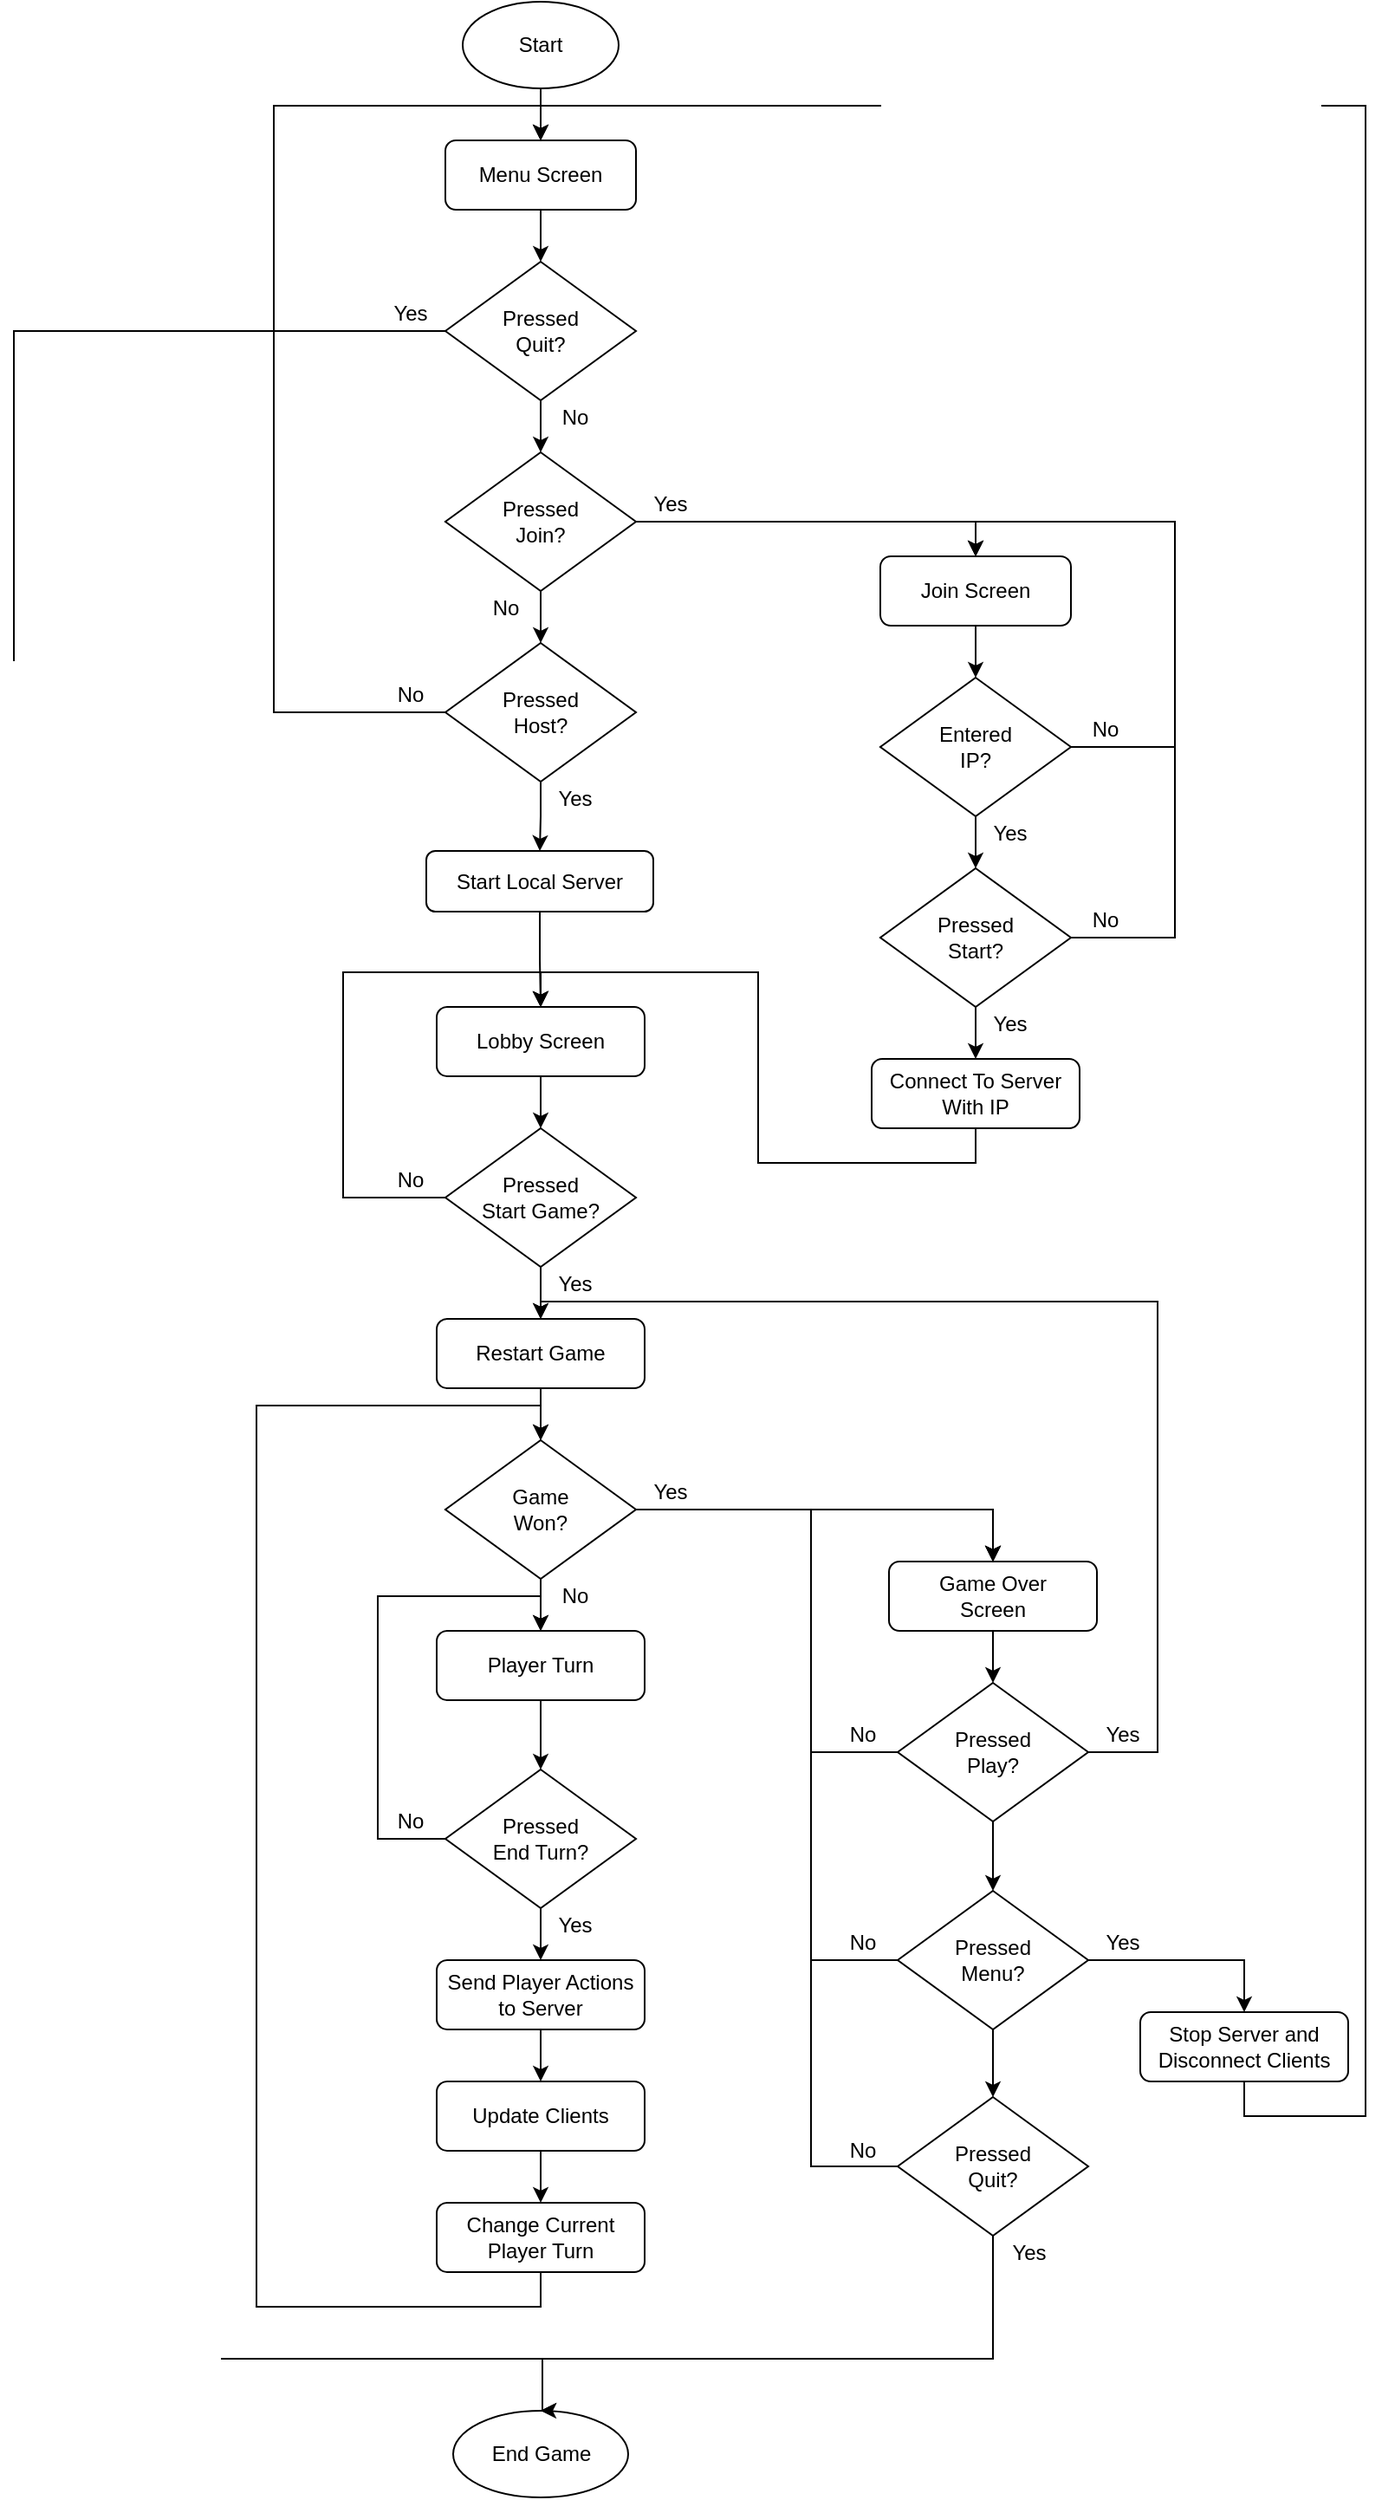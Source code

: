 <mxfile version="12.9.3" type="device"><diagram id="C5RBs43oDa-KdzZeNtuy" name="Page-1"><mxGraphModel dx="1422" dy="713" grid="1" gridSize="10" guides="1" tooltips="1" connect="1" arrows="1" fold="1" page="1" pageScale="1" pageWidth="827" pageHeight="1169" math="0" shadow="0"><root><mxCell id="WIyWlLk6GJQsqaUBKTNV-0"/><mxCell id="WIyWlLk6GJQsqaUBKTNV-1" parent="WIyWlLk6GJQsqaUBKTNV-0"/><mxCell id="TtdOngV45AlWcZI1sGrv-7" style="edgeStyle=orthogonalEdgeStyle;rounded=0;orthogonalLoop=1;jettySize=auto;html=1;exitX=0.5;exitY=1;exitDx=0;exitDy=0;entryX=0.5;entryY=0;entryDx=0;entryDy=0;" edge="1" parent="WIyWlLk6GJQsqaUBKTNV-1" source="TtdOngV45AlWcZI1sGrv-0" target="TtdOngV45AlWcZI1sGrv-1"><mxGeometry relative="1" as="geometry"/></mxCell><mxCell id="TtdOngV45AlWcZI1sGrv-0" value="Start" style="ellipse;whiteSpace=wrap;html=1;" vertex="1" parent="WIyWlLk6GJQsqaUBKTNV-1"><mxGeometry x="369" y="30" width="90" height="50" as="geometry"/></mxCell><mxCell id="TtdOngV45AlWcZI1sGrv-8" style="edgeStyle=orthogonalEdgeStyle;rounded=0;orthogonalLoop=1;jettySize=auto;html=1;exitX=0.5;exitY=1;exitDx=0;exitDy=0;entryX=0.5;entryY=0;entryDx=0;entryDy=0;" edge="1" parent="WIyWlLk6GJQsqaUBKTNV-1" source="TtdOngV45AlWcZI1sGrv-1" target="TtdOngV45AlWcZI1sGrv-2"><mxGeometry relative="1" as="geometry"/></mxCell><mxCell id="TtdOngV45AlWcZI1sGrv-1" value="Menu Screen" style="rounded=1;whiteSpace=wrap;html=1;" vertex="1" parent="WIyWlLk6GJQsqaUBKTNV-1"><mxGeometry x="359" y="110" width="110" height="40" as="geometry"/></mxCell><mxCell id="TtdOngV45AlWcZI1sGrv-9" style="edgeStyle=orthogonalEdgeStyle;rounded=0;orthogonalLoop=1;jettySize=auto;html=1;exitX=0.5;exitY=1;exitDx=0;exitDy=0;" edge="1" parent="WIyWlLk6GJQsqaUBKTNV-1" source="TtdOngV45AlWcZI1sGrv-2" target="TtdOngV45AlWcZI1sGrv-3"><mxGeometry relative="1" as="geometry"/></mxCell><mxCell id="TtdOngV45AlWcZI1sGrv-30" style="edgeStyle=orthogonalEdgeStyle;rounded=0;orthogonalLoop=1;jettySize=auto;html=1;exitX=0;exitY=0.5;exitDx=0;exitDy=0;entryX=0.5;entryY=0;entryDx=0;entryDy=0;" edge="1" parent="WIyWlLk6GJQsqaUBKTNV-1" source="TtdOngV45AlWcZI1sGrv-2" target="TtdOngV45AlWcZI1sGrv-29"><mxGeometry relative="1" as="geometry"><Array as="points"><mxPoint x="110" y="220"/><mxPoint x="110" y="1390"/><mxPoint x="415" y="1390"/></Array></mxGeometry></mxCell><mxCell id="TtdOngV45AlWcZI1sGrv-2" value="Pressed&lt;br&gt;Quit?" style="rhombus;whiteSpace=wrap;html=1;" vertex="1" parent="WIyWlLk6GJQsqaUBKTNV-1"><mxGeometry x="359" y="180" width="110" height="80" as="geometry"/></mxCell><mxCell id="TtdOngV45AlWcZI1sGrv-10" style="edgeStyle=orthogonalEdgeStyle;rounded=0;orthogonalLoop=1;jettySize=auto;html=1;exitX=0.5;exitY=1;exitDx=0;exitDy=0;entryX=0.5;entryY=0;entryDx=0;entryDy=0;" edge="1" parent="WIyWlLk6GJQsqaUBKTNV-1" source="TtdOngV45AlWcZI1sGrv-3" target="TtdOngV45AlWcZI1sGrv-4"><mxGeometry relative="1" as="geometry"/></mxCell><mxCell id="TtdOngV45AlWcZI1sGrv-19" style="edgeStyle=orthogonalEdgeStyle;rounded=0;orthogonalLoop=1;jettySize=auto;html=1;exitX=1;exitY=0.5;exitDx=0;exitDy=0;entryX=0.5;entryY=0;entryDx=0;entryDy=0;" edge="1" parent="WIyWlLk6GJQsqaUBKTNV-1" source="TtdOngV45AlWcZI1sGrv-3" target="TtdOngV45AlWcZI1sGrv-12"><mxGeometry relative="1" as="geometry"/></mxCell><mxCell id="TtdOngV45AlWcZI1sGrv-3" value="Pressed&lt;br&gt;Join?" style="rhombus;whiteSpace=wrap;html=1;" vertex="1" parent="WIyWlLk6GJQsqaUBKTNV-1"><mxGeometry x="359" y="290" width="110" height="80" as="geometry"/></mxCell><mxCell id="TtdOngV45AlWcZI1sGrv-6" style="edgeStyle=orthogonalEdgeStyle;rounded=0;orthogonalLoop=1;jettySize=auto;html=1;exitX=0;exitY=0.5;exitDx=0;exitDy=0;entryX=0.5;entryY=0;entryDx=0;entryDy=0;" edge="1" parent="WIyWlLk6GJQsqaUBKTNV-1" source="TtdOngV45AlWcZI1sGrv-4" target="TtdOngV45AlWcZI1sGrv-1"><mxGeometry relative="1" as="geometry"><Array as="points"><mxPoint x="260" y="440"/><mxPoint x="260" y="90"/><mxPoint x="414" y="90"/></Array></mxGeometry></mxCell><mxCell id="TtdOngV45AlWcZI1sGrv-11" style="edgeStyle=orthogonalEdgeStyle;rounded=0;orthogonalLoop=1;jettySize=auto;html=1;exitX=0.5;exitY=1;exitDx=0;exitDy=0;entryX=0.5;entryY=0;entryDx=0;entryDy=0;" edge="1" parent="WIyWlLk6GJQsqaUBKTNV-1" source="TtdOngV45AlWcZI1sGrv-4" target="TtdOngV45AlWcZI1sGrv-5"><mxGeometry relative="1" as="geometry"/></mxCell><mxCell id="TtdOngV45AlWcZI1sGrv-4" value="Pressed&lt;br&gt;Host?" style="rhombus;whiteSpace=wrap;html=1;" vertex="1" parent="WIyWlLk6GJQsqaUBKTNV-1"><mxGeometry x="359" y="400" width="110" height="80" as="geometry"/></mxCell><mxCell id="TtdOngV45AlWcZI1sGrv-24" style="edgeStyle=orthogonalEdgeStyle;rounded=0;orthogonalLoop=1;jettySize=auto;html=1;exitX=0.5;exitY=1;exitDx=0;exitDy=0;entryX=0.5;entryY=0;entryDx=0;entryDy=0;" edge="1" parent="WIyWlLk6GJQsqaUBKTNV-1" source="TtdOngV45AlWcZI1sGrv-5" target="TtdOngV45AlWcZI1sGrv-23"><mxGeometry relative="1" as="geometry"/></mxCell><mxCell id="TtdOngV45AlWcZI1sGrv-5" value="Start Local Server" style="rounded=1;whiteSpace=wrap;html=1;" vertex="1" parent="WIyWlLk6GJQsqaUBKTNV-1"><mxGeometry x="348" y="520" width="131" height="35" as="geometry"/></mxCell><mxCell id="TtdOngV45AlWcZI1sGrv-17" style="edgeStyle=orthogonalEdgeStyle;rounded=0;orthogonalLoop=1;jettySize=auto;html=1;exitX=0.5;exitY=1;exitDx=0;exitDy=0;entryX=0.5;entryY=0;entryDx=0;entryDy=0;" edge="1" parent="WIyWlLk6GJQsqaUBKTNV-1" source="TtdOngV45AlWcZI1sGrv-12" target="TtdOngV45AlWcZI1sGrv-15"><mxGeometry relative="1" as="geometry"/></mxCell><mxCell id="TtdOngV45AlWcZI1sGrv-12" value="Join Screen" style="rounded=1;whiteSpace=wrap;html=1;" vertex="1" parent="WIyWlLk6GJQsqaUBKTNV-1"><mxGeometry x="610" y="350" width="110" height="40" as="geometry"/></mxCell><mxCell id="TtdOngV45AlWcZI1sGrv-18" style="edgeStyle=orthogonalEdgeStyle;rounded=0;orthogonalLoop=1;jettySize=auto;html=1;exitX=0.5;exitY=1;exitDx=0;exitDy=0;entryX=0.5;entryY=0;entryDx=0;entryDy=0;" edge="1" parent="WIyWlLk6GJQsqaUBKTNV-1" source="TtdOngV45AlWcZI1sGrv-15" target="TtdOngV45AlWcZI1sGrv-16"><mxGeometry relative="1" as="geometry"/></mxCell><mxCell id="TtdOngV45AlWcZI1sGrv-28" style="edgeStyle=orthogonalEdgeStyle;rounded=0;orthogonalLoop=1;jettySize=auto;html=1;exitX=1;exitY=0.5;exitDx=0;exitDy=0;entryX=0.5;entryY=0;entryDx=0;entryDy=0;" edge="1" parent="WIyWlLk6GJQsqaUBKTNV-1" source="TtdOngV45AlWcZI1sGrv-15" target="TtdOngV45AlWcZI1sGrv-12"><mxGeometry relative="1" as="geometry"><Array as="points"><mxPoint x="780" y="460"/><mxPoint x="780" y="330"/><mxPoint x="665" y="330"/></Array></mxGeometry></mxCell><mxCell id="TtdOngV45AlWcZI1sGrv-15" value="Entered&lt;br&gt;IP?" style="rhombus;whiteSpace=wrap;html=1;" vertex="1" parent="WIyWlLk6GJQsqaUBKTNV-1"><mxGeometry x="610" y="420" width="110" height="80" as="geometry"/></mxCell><mxCell id="TtdOngV45AlWcZI1sGrv-22" style="edgeStyle=orthogonalEdgeStyle;rounded=0;orthogonalLoop=1;jettySize=auto;html=1;exitX=0.5;exitY=1;exitDx=0;exitDy=0;entryX=0.5;entryY=0;entryDx=0;entryDy=0;" edge="1" parent="WIyWlLk6GJQsqaUBKTNV-1" source="TtdOngV45AlWcZI1sGrv-16" target="TtdOngV45AlWcZI1sGrv-21"><mxGeometry relative="1" as="geometry"/></mxCell><mxCell id="TtdOngV45AlWcZI1sGrv-27" style="edgeStyle=orthogonalEdgeStyle;rounded=0;orthogonalLoop=1;jettySize=auto;html=1;exitX=1;exitY=0.5;exitDx=0;exitDy=0;entryX=0.5;entryY=0;entryDx=0;entryDy=0;" edge="1" parent="WIyWlLk6GJQsqaUBKTNV-1" source="TtdOngV45AlWcZI1sGrv-16" target="TtdOngV45AlWcZI1sGrv-12"><mxGeometry relative="1" as="geometry"><Array as="points"><mxPoint x="780" y="570"/><mxPoint x="780" y="330"/><mxPoint x="665" y="330"/></Array></mxGeometry></mxCell><mxCell id="TtdOngV45AlWcZI1sGrv-16" value="Pressed&lt;br&gt;Start?" style="rhombus;whiteSpace=wrap;html=1;" vertex="1" parent="WIyWlLk6GJQsqaUBKTNV-1"><mxGeometry x="610" y="530" width="110" height="80" as="geometry"/></mxCell><mxCell id="TtdOngV45AlWcZI1sGrv-25" style="edgeStyle=orthogonalEdgeStyle;rounded=0;orthogonalLoop=1;jettySize=auto;html=1;exitX=0.5;exitY=1;exitDx=0;exitDy=0;entryX=0.5;entryY=0;entryDx=0;entryDy=0;" edge="1" parent="WIyWlLk6GJQsqaUBKTNV-1" source="TtdOngV45AlWcZI1sGrv-21" target="TtdOngV45AlWcZI1sGrv-23"><mxGeometry relative="1" as="geometry"/></mxCell><mxCell id="TtdOngV45AlWcZI1sGrv-21" value="Connect To Server With IP" style="rounded=1;whiteSpace=wrap;html=1;" vertex="1" parent="WIyWlLk6GJQsqaUBKTNV-1"><mxGeometry x="605" y="640" width="120" height="40" as="geometry"/></mxCell><mxCell id="TtdOngV45AlWcZI1sGrv-46" style="edgeStyle=orthogonalEdgeStyle;rounded=0;orthogonalLoop=1;jettySize=auto;html=1;exitX=0.5;exitY=1;exitDx=0;exitDy=0;entryX=0.5;entryY=0;entryDx=0;entryDy=0;" edge="1" parent="WIyWlLk6GJQsqaUBKTNV-1" source="TtdOngV45AlWcZI1sGrv-23" target="TtdOngV45AlWcZI1sGrv-45"><mxGeometry relative="1" as="geometry"/></mxCell><mxCell id="TtdOngV45AlWcZI1sGrv-23" value="Lobby Screen" style="rounded=1;whiteSpace=wrap;html=1;" vertex="1" parent="WIyWlLk6GJQsqaUBKTNV-1"><mxGeometry x="354" y="610" width="120" height="40" as="geometry"/></mxCell><mxCell id="TtdOngV45AlWcZI1sGrv-29" value="End Game" style="ellipse;whiteSpace=wrap;html=1;" vertex="1" parent="WIyWlLk6GJQsqaUBKTNV-1"><mxGeometry x="363.5" y="1420" width="101" height="50" as="geometry"/></mxCell><mxCell id="TtdOngV45AlWcZI1sGrv-31" value="No" style="text;html=1;strokeColor=none;fillColor=none;align=center;verticalAlign=middle;whiteSpace=wrap;rounded=0;" vertex="1" parent="WIyWlLk6GJQsqaUBKTNV-1"><mxGeometry x="580" y="1260" width="40" height="20" as="geometry"/></mxCell><mxCell id="TtdOngV45AlWcZI1sGrv-33" value="Yes" style="text;html=1;strokeColor=none;fillColor=none;align=center;verticalAlign=middle;whiteSpace=wrap;rounded=0;" vertex="1" parent="WIyWlLk6GJQsqaUBKTNV-1"><mxGeometry x="319" y="200" width="40" height="20" as="geometry"/></mxCell><mxCell id="TtdOngV45AlWcZI1sGrv-34" value="No" style="text;html=1;strokeColor=none;fillColor=none;align=center;verticalAlign=middle;whiteSpace=wrap;rounded=0;" vertex="1" parent="WIyWlLk6GJQsqaUBKTNV-1"><mxGeometry x="414" y="260" width="40" height="20" as="geometry"/></mxCell><mxCell id="TtdOngV45AlWcZI1sGrv-35" value="Yes" style="text;html=1;strokeColor=none;fillColor=none;align=center;verticalAlign=middle;whiteSpace=wrap;rounded=0;" vertex="1" parent="WIyWlLk6GJQsqaUBKTNV-1"><mxGeometry x="469" y="310" width="40" height="20" as="geometry"/></mxCell><mxCell id="TtdOngV45AlWcZI1sGrv-36" value="No" style="text;html=1;strokeColor=none;fillColor=none;align=center;verticalAlign=middle;whiteSpace=wrap;rounded=0;" vertex="1" parent="WIyWlLk6GJQsqaUBKTNV-1"><mxGeometry x="374" y="370" width="40" height="20" as="geometry"/></mxCell><mxCell id="TtdOngV45AlWcZI1sGrv-37" value="No" style="text;html=1;strokeColor=none;fillColor=none;align=center;verticalAlign=middle;whiteSpace=wrap;rounded=0;" vertex="1" parent="WIyWlLk6GJQsqaUBKTNV-1"><mxGeometry x="319" y="420" width="40" height="20" as="geometry"/></mxCell><mxCell id="TtdOngV45AlWcZI1sGrv-38" value="Yes" style="text;html=1;strokeColor=none;fillColor=none;align=center;verticalAlign=middle;whiteSpace=wrap;rounded=0;" vertex="1" parent="WIyWlLk6GJQsqaUBKTNV-1"><mxGeometry x="414" y="480" width="40" height="20" as="geometry"/></mxCell><mxCell id="TtdOngV45AlWcZI1sGrv-41" value="Yes" style="text;html=1;strokeColor=none;fillColor=none;align=center;verticalAlign=middle;whiteSpace=wrap;rounded=0;" vertex="1" parent="WIyWlLk6GJQsqaUBKTNV-1"><mxGeometry x="665" y="500" width="40" height="20" as="geometry"/></mxCell><mxCell id="TtdOngV45AlWcZI1sGrv-42" value="Yes" style="text;html=1;strokeColor=none;fillColor=none;align=center;verticalAlign=middle;whiteSpace=wrap;rounded=0;" vertex="1" parent="WIyWlLk6GJQsqaUBKTNV-1"><mxGeometry x="665" y="610" width="40" height="20" as="geometry"/></mxCell><mxCell id="TtdOngV45AlWcZI1sGrv-43" value="No" style="text;html=1;strokeColor=none;fillColor=none;align=center;verticalAlign=middle;whiteSpace=wrap;rounded=0;" vertex="1" parent="WIyWlLk6GJQsqaUBKTNV-1"><mxGeometry x="720" y="550" width="40" height="20" as="geometry"/></mxCell><mxCell id="TtdOngV45AlWcZI1sGrv-44" value="No" style="text;html=1;strokeColor=none;fillColor=none;align=center;verticalAlign=middle;whiteSpace=wrap;rounded=0;" vertex="1" parent="WIyWlLk6GJQsqaUBKTNV-1"><mxGeometry x="720" y="440" width="40" height="20" as="geometry"/></mxCell><mxCell id="TtdOngV45AlWcZI1sGrv-47" style="edgeStyle=orthogonalEdgeStyle;rounded=0;orthogonalLoop=1;jettySize=auto;html=1;exitX=0;exitY=0.5;exitDx=0;exitDy=0;entryX=0.5;entryY=0;entryDx=0;entryDy=0;" edge="1" parent="WIyWlLk6GJQsqaUBKTNV-1" source="TtdOngV45AlWcZI1sGrv-45" target="TtdOngV45AlWcZI1sGrv-23"><mxGeometry relative="1" as="geometry"><Array as="points"><mxPoint x="300" y="720"/><mxPoint x="300" y="590"/><mxPoint x="414" y="590"/></Array></mxGeometry></mxCell><mxCell id="TtdOngV45AlWcZI1sGrv-75" style="edgeStyle=orthogonalEdgeStyle;rounded=0;orthogonalLoop=1;jettySize=auto;html=1;exitX=0.5;exitY=1;exitDx=0;exitDy=0;entryX=0.5;entryY=0;entryDx=0;entryDy=0;" edge="1" parent="WIyWlLk6GJQsqaUBKTNV-1" source="TtdOngV45AlWcZI1sGrv-45" target="TtdOngV45AlWcZI1sGrv-74"><mxGeometry relative="1" as="geometry"/></mxCell><mxCell id="TtdOngV45AlWcZI1sGrv-45" value="Pressed&lt;br&gt;Start Game?" style="rhombus;whiteSpace=wrap;html=1;" vertex="1" parent="WIyWlLk6GJQsqaUBKTNV-1"><mxGeometry x="359" y="680" width="110" height="80" as="geometry"/></mxCell><mxCell id="TtdOngV45AlWcZI1sGrv-58" style="edgeStyle=orthogonalEdgeStyle;rounded=0;orthogonalLoop=1;jettySize=auto;html=1;exitX=0.5;exitY=1;exitDx=0;exitDy=0;entryX=0.5;entryY=0;entryDx=0;entryDy=0;" edge="1" parent="WIyWlLk6GJQsqaUBKTNV-1" source="TtdOngV45AlWcZI1sGrv-48" target="TtdOngV45AlWcZI1sGrv-54"><mxGeometry relative="1" as="geometry"/></mxCell><mxCell id="TtdOngV45AlWcZI1sGrv-48" value="Player Turn" style="rounded=1;whiteSpace=wrap;html=1;" vertex="1" parent="WIyWlLk6GJQsqaUBKTNV-1"><mxGeometry x="354" y="970" width="120" height="40" as="geometry"/></mxCell><mxCell id="TtdOngV45AlWcZI1sGrv-62" style="edgeStyle=orthogonalEdgeStyle;rounded=0;orthogonalLoop=1;jettySize=auto;html=1;exitX=0.5;exitY=1;exitDx=0;exitDy=0;entryX=0.5;entryY=0;entryDx=0;entryDy=0;" edge="1" parent="WIyWlLk6GJQsqaUBKTNV-1" source="TtdOngV45AlWcZI1sGrv-51" target="TtdOngV45AlWcZI1sGrv-52"><mxGeometry relative="1" as="geometry"/></mxCell><mxCell id="TtdOngV45AlWcZI1sGrv-51" value="Send Player Actions to Server" style="rounded=1;whiteSpace=wrap;html=1;" vertex="1" parent="WIyWlLk6GJQsqaUBKTNV-1"><mxGeometry x="354" y="1160" width="120" height="40" as="geometry"/></mxCell><mxCell id="TtdOngV45AlWcZI1sGrv-60" style="edgeStyle=orthogonalEdgeStyle;rounded=0;orthogonalLoop=1;jettySize=auto;html=1;exitX=0.5;exitY=1;exitDx=0;exitDy=0;entryX=0.5;entryY=0;entryDx=0;entryDy=0;" edge="1" parent="WIyWlLk6GJQsqaUBKTNV-1" source="TtdOngV45AlWcZI1sGrv-52" target="TtdOngV45AlWcZI1sGrv-53"><mxGeometry relative="1" as="geometry"><mxPoint x="530" y="1240" as="targetPoint"/></mxGeometry></mxCell><mxCell id="TtdOngV45AlWcZI1sGrv-52" value="Update Clients" style="rounded=1;whiteSpace=wrap;html=1;" vertex="1" parent="WIyWlLk6GJQsqaUBKTNV-1"><mxGeometry x="354" y="1230" width="120" height="40" as="geometry"/></mxCell><mxCell id="TtdOngV45AlWcZI1sGrv-63" style="edgeStyle=orthogonalEdgeStyle;rounded=0;orthogonalLoop=1;jettySize=auto;html=1;exitX=0.5;exitY=1;exitDx=0;exitDy=0;entryX=0.5;entryY=0;entryDx=0;entryDy=0;" edge="1" parent="WIyWlLk6GJQsqaUBKTNV-1" source="TtdOngV45AlWcZI1sGrv-53" target="TtdOngV45AlWcZI1sGrv-55"><mxGeometry relative="1" as="geometry"><Array as="points"><mxPoint x="414" y="1360"/><mxPoint x="250" y="1360"/><mxPoint x="250" y="840"/><mxPoint x="414" y="840"/></Array></mxGeometry></mxCell><mxCell id="TtdOngV45AlWcZI1sGrv-53" value="Change Current Player Turn" style="rounded=1;whiteSpace=wrap;html=1;" vertex="1" parent="WIyWlLk6GJQsqaUBKTNV-1"><mxGeometry x="354" y="1300" width="120" height="40" as="geometry"/></mxCell><mxCell id="TtdOngV45AlWcZI1sGrv-61" style="edgeStyle=orthogonalEdgeStyle;rounded=0;orthogonalLoop=1;jettySize=auto;html=1;exitX=0.5;exitY=1;exitDx=0;exitDy=0;entryX=0.5;entryY=0;entryDx=0;entryDy=0;" edge="1" parent="WIyWlLk6GJQsqaUBKTNV-1" source="TtdOngV45AlWcZI1sGrv-54" target="TtdOngV45AlWcZI1sGrv-51"><mxGeometry relative="1" as="geometry"/></mxCell><mxCell id="TtdOngV45AlWcZI1sGrv-64" style="edgeStyle=orthogonalEdgeStyle;rounded=0;orthogonalLoop=1;jettySize=auto;html=1;exitX=0;exitY=0.5;exitDx=0;exitDy=0;entryX=0.5;entryY=0;entryDx=0;entryDy=0;" edge="1" parent="WIyWlLk6GJQsqaUBKTNV-1" source="TtdOngV45AlWcZI1sGrv-54" target="TtdOngV45AlWcZI1sGrv-48"><mxGeometry relative="1" as="geometry"><Array as="points"><mxPoint x="320" y="1090"/><mxPoint x="320" y="950"/><mxPoint x="414" y="950"/></Array></mxGeometry></mxCell><mxCell id="TtdOngV45AlWcZI1sGrv-54" value="Pressed&lt;br&gt;End Turn?" style="rhombus;whiteSpace=wrap;html=1;" vertex="1" parent="WIyWlLk6GJQsqaUBKTNV-1"><mxGeometry x="359" y="1050" width="110" height="80" as="geometry"/></mxCell><mxCell id="TtdOngV45AlWcZI1sGrv-57" style="edgeStyle=orthogonalEdgeStyle;rounded=0;orthogonalLoop=1;jettySize=auto;html=1;exitX=0.5;exitY=1;exitDx=0;exitDy=0;entryX=0.5;entryY=0;entryDx=0;entryDy=0;" edge="1" parent="WIyWlLk6GJQsqaUBKTNV-1" source="TtdOngV45AlWcZI1sGrv-55" target="TtdOngV45AlWcZI1sGrv-48"><mxGeometry relative="1" as="geometry"/></mxCell><mxCell id="TtdOngV45AlWcZI1sGrv-69" style="edgeStyle=orthogonalEdgeStyle;rounded=0;orthogonalLoop=1;jettySize=auto;html=1;exitX=1;exitY=0.5;exitDx=0;exitDy=0;entryX=0.5;entryY=0;entryDx=0;entryDy=0;" edge="1" parent="WIyWlLk6GJQsqaUBKTNV-1" source="TtdOngV45AlWcZI1sGrv-55" target="TtdOngV45AlWcZI1sGrv-65"><mxGeometry relative="1" as="geometry"/></mxCell><mxCell id="TtdOngV45AlWcZI1sGrv-55" value="Game&lt;br&gt;Won?" style="rhombus;whiteSpace=wrap;html=1;" vertex="1" parent="WIyWlLk6GJQsqaUBKTNV-1"><mxGeometry x="359" y="860" width="110" height="80" as="geometry"/></mxCell><mxCell id="TtdOngV45AlWcZI1sGrv-70" style="edgeStyle=orthogonalEdgeStyle;rounded=0;orthogonalLoop=1;jettySize=auto;html=1;exitX=0.5;exitY=1;exitDx=0;exitDy=0;entryX=0.5;entryY=0;entryDx=0;entryDy=0;" edge="1" parent="WIyWlLk6GJQsqaUBKTNV-1" source="TtdOngV45AlWcZI1sGrv-65" target="TtdOngV45AlWcZI1sGrv-66"><mxGeometry relative="1" as="geometry"/></mxCell><mxCell id="TtdOngV45AlWcZI1sGrv-65" value="Game Over&lt;br&gt;Screen" style="rounded=1;whiteSpace=wrap;html=1;" vertex="1" parent="WIyWlLk6GJQsqaUBKTNV-1"><mxGeometry x="615" y="930" width="120" height="40" as="geometry"/></mxCell><mxCell id="TtdOngV45AlWcZI1sGrv-71" style="edgeStyle=orthogonalEdgeStyle;rounded=0;orthogonalLoop=1;jettySize=auto;html=1;exitX=0.5;exitY=1;exitDx=0;exitDy=0;entryX=0.5;entryY=0;entryDx=0;entryDy=0;" edge="1" parent="WIyWlLk6GJQsqaUBKTNV-1" source="TtdOngV45AlWcZI1sGrv-66" target="TtdOngV45AlWcZI1sGrv-67"><mxGeometry relative="1" as="geometry"/></mxCell><mxCell id="TtdOngV45AlWcZI1sGrv-77" style="edgeStyle=orthogonalEdgeStyle;rounded=0;orthogonalLoop=1;jettySize=auto;html=1;exitX=1;exitY=0.5;exitDx=0;exitDy=0;entryX=0.5;entryY=0;entryDx=0;entryDy=0;" edge="1" parent="WIyWlLk6GJQsqaUBKTNV-1" source="TtdOngV45AlWcZI1sGrv-66" target="TtdOngV45AlWcZI1sGrv-74"><mxGeometry relative="1" as="geometry"><Array as="points"><mxPoint x="770" y="1040"/><mxPoint x="770" y="780"/><mxPoint x="414" y="780"/></Array></mxGeometry></mxCell><mxCell id="TtdOngV45AlWcZI1sGrv-91" style="edgeStyle=orthogonalEdgeStyle;rounded=0;orthogonalLoop=1;jettySize=auto;html=1;exitX=0;exitY=0.5;exitDx=0;exitDy=0;entryX=0.5;entryY=0;entryDx=0;entryDy=0;" edge="1" parent="WIyWlLk6GJQsqaUBKTNV-1" source="TtdOngV45AlWcZI1sGrv-66" target="TtdOngV45AlWcZI1sGrv-65"><mxGeometry relative="1" as="geometry"><Array as="points"><mxPoint x="570" y="1040"/><mxPoint x="570" y="900"/><mxPoint x="675" y="900"/></Array></mxGeometry></mxCell><mxCell id="TtdOngV45AlWcZI1sGrv-66" value="Pressed&lt;br&gt;Play?" style="rhombus;whiteSpace=wrap;html=1;" vertex="1" parent="WIyWlLk6GJQsqaUBKTNV-1"><mxGeometry x="620" y="1000" width="110" height="80" as="geometry"/></mxCell><mxCell id="TtdOngV45AlWcZI1sGrv-72" style="edgeStyle=orthogonalEdgeStyle;rounded=0;orthogonalLoop=1;jettySize=auto;html=1;exitX=0.5;exitY=1;exitDx=0;exitDy=0;entryX=0.5;entryY=0;entryDx=0;entryDy=0;" edge="1" parent="WIyWlLk6GJQsqaUBKTNV-1" source="TtdOngV45AlWcZI1sGrv-67" target="TtdOngV45AlWcZI1sGrv-68"><mxGeometry relative="1" as="geometry"/></mxCell><mxCell id="TtdOngV45AlWcZI1sGrv-80" style="edgeStyle=orthogonalEdgeStyle;rounded=0;orthogonalLoop=1;jettySize=auto;html=1;exitX=1;exitY=0.5;exitDx=0;exitDy=0;entryX=0.5;entryY=0;entryDx=0;entryDy=0;" edge="1" parent="WIyWlLk6GJQsqaUBKTNV-1" source="TtdOngV45AlWcZI1sGrv-67" target="TtdOngV45AlWcZI1sGrv-79"><mxGeometry relative="1" as="geometry"/></mxCell><mxCell id="TtdOngV45AlWcZI1sGrv-90" style="edgeStyle=orthogonalEdgeStyle;rounded=0;orthogonalLoop=1;jettySize=auto;html=1;exitX=0;exitY=0.5;exitDx=0;exitDy=0;entryX=0.5;entryY=0;entryDx=0;entryDy=0;" edge="1" parent="WIyWlLk6GJQsqaUBKTNV-1" source="TtdOngV45AlWcZI1sGrv-67" target="TtdOngV45AlWcZI1sGrv-65"><mxGeometry relative="1" as="geometry"><Array as="points"><mxPoint x="570" y="1160"/><mxPoint x="570" y="900"/><mxPoint x="675" y="900"/></Array></mxGeometry></mxCell><mxCell id="TtdOngV45AlWcZI1sGrv-67" value="Pressed&lt;br&gt;Menu?" style="rhombus;whiteSpace=wrap;html=1;" vertex="1" parent="WIyWlLk6GJQsqaUBKTNV-1"><mxGeometry x="620" y="1120" width="110" height="80" as="geometry"/></mxCell><mxCell id="TtdOngV45AlWcZI1sGrv-82" style="edgeStyle=orthogonalEdgeStyle;rounded=0;orthogonalLoop=1;jettySize=auto;html=1;exitX=0.5;exitY=1;exitDx=0;exitDy=0;entryX=0.5;entryY=0;entryDx=0;entryDy=0;" edge="1" parent="WIyWlLk6GJQsqaUBKTNV-1" source="TtdOngV45AlWcZI1sGrv-68" target="TtdOngV45AlWcZI1sGrv-29"><mxGeometry relative="1" as="geometry"><Array as="points"><mxPoint x="675" y="1390"/><mxPoint x="415" y="1390"/></Array></mxGeometry></mxCell><mxCell id="TtdOngV45AlWcZI1sGrv-89" style="edgeStyle=orthogonalEdgeStyle;rounded=0;orthogonalLoop=1;jettySize=auto;html=1;exitX=0;exitY=0.5;exitDx=0;exitDy=0;entryX=0.5;entryY=0;entryDx=0;entryDy=0;" edge="1" parent="WIyWlLk6GJQsqaUBKTNV-1" source="TtdOngV45AlWcZI1sGrv-68" target="TtdOngV45AlWcZI1sGrv-65"><mxGeometry relative="1" as="geometry"><Array as="points"><mxPoint x="570" y="1279"/><mxPoint x="570" y="900"/><mxPoint x="675" y="900"/></Array></mxGeometry></mxCell><mxCell id="TtdOngV45AlWcZI1sGrv-68" value="Pressed&lt;br&gt;Quit?" style="rhombus;whiteSpace=wrap;html=1;" vertex="1" parent="WIyWlLk6GJQsqaUBKTNV-1"><mxGeometry x="620" y="1239" width="110" height="80" as="geometry"/></mxCell><mxCell id="TtdOngV45AlWcZI1sGrv-76" style="edgeStyle=orthogonalEdgeStyle;rounded=0;orthogonalLoop=1;jettySize=auto;html=1;exitX=0.5;exitY=1;exitDx=0;exitDy=0;entryX=0.5;entryY=0;entryDx=0;entryDy=0;" edge="1" parent="WIyWlLk6GJQsqaUBKTNV-1" source="TtdOngV45AlWcZI1sGrv-74" target="TtdOngV45AlWcZI1sGrv-55"><mxGeometry relative="1" as="geometry"/></mxCell><mxCell id="TtdOngV45AlWcZI1sGrv-74" value="Restart Game" style="rounded=1;whiteSpace=wrap;html=1;" vertex="1" parent="WIyWlLk6GJQsqaUBKTNV-1"><mxGeometry x="354" y="790" width="120" height="40" as="geometry"/></mxCell><mxCell id="TtdOngV45AlWcZI1sGrv-81" style="edgeStyle=orthogonalEdgeStyle;rounded=0;orthogonalLoop=1;jettySize=auto;html=1;exitX=0.5;exitY=1;exitDx=0;exitDy=0;entryX=0.5;entryY=0;entryDx=0;entryDy=0;" edge="1" parent="WIyWlLk6GJQsqaUBKTNV-1" source="TtdOngV45AlWcZI1sGrv-79" target="TtdOngV45AlWcZI1sGrv-1"><mxGeometry relative="1" as="geometry"><Array as="points"><mxPoint x="820" y="1250"/><mxPoint x="890" y="1250"/><mxPoint x="890" y="90"/><mxPoint x="414" y="90"/></Array></mxGeometry></mxCell><mxCell id="TtdOngV45AlWcZI1sGrv-79" value="Stop Server and Disconnect Clients" style="rounded=1;whiteSpace=wrap;html=1;" vertex="1" parent="WIyWlLk6GJQsqaUBKTNV-1"><mxGeometry x="760" y="1190" width="120" height="40" as="geometry"/></mxCell><mxCell id="TtdOngV45AlWcZI1sGrv-83" value="Yes" style="text;html=1;strokeColor=none;fillColor=none;align=center;verticalAlign=middle;whiteSpace=wrap;rounded=0;" vertex="1" parent="WIyWlLk6GJQsqaUBKTNV-1"><mxGeometry x="414" y="760" width="40" height="20" as="geometry"/></mxCell><mxCell id="TtdOngV45AlWcZI1sGrv-84" value="No" style="text;html=1;strokeColor=none;fillColor=none;align=center;verticalAlign=middle;whiteSpace=wrap;rounded=0;" vertex="1" parent="WIyWlLk6GJQsqaUBKTNV-1"><mxGeometry x="319" y="700" width="40" height="20" as="geometry"/></mxCell><mxCell id="TtdOngV45AlWcZI1sGrv-85" value="Yes" style="text;html=1;strokeColor=none;fillColor=none;align=center;verticalAlign=middle;whiteSpace=wrap;rounded=0;" vertex="1" parent="WIyWlLk6GJQsqaUBKTNV-1"><mxGeometry x="469" y="880" width="40" height="20" as="geometry"/></mxCell><mxCell id="TtdOngV45AlWcZI1sGrv-86" value="Yes" style="text;html=1;strokeColor=none;fillColor=none;align=center;verticalAlign=middle;whiteSpace=wrap;rounded=0;" vertex="1" parent="WIyWlLk6GJQsqaUBKTNV-1"><mxGeometry x="414" y="1130" width="40" height="20" as="geometry"/></mxCell><mxCell id="TtdOngV45AlWcZI1sGrv-87" value="Yes" style="text;html=1;strokeColor=none;fillColor=none;align=center;verticalAlign=middle;whiteSpace=wrap;rounded=0;" vertex="1" parent="WIyWlLk6GJQsqaUBKTNV-1"><mxGeometry x="730" y="1020" width="40" height="20" as="geometry"/></mxCell><mxCell id="TtdOngV45AlWcZI1sGrv-88" value="Yes" style="text;html=1;strokeColor=none;fillColor=none;align=center;verticalAlign=middle;whiteSpace=wrap;rounded=0;" vertex="1" parent="WIyWlLk6GJQsqaUBKTNV-1"><mxGeometry x="730" y="1140" width="40" height="20" as="geometry"/></mxCell><mxCell id="TtdOngV45AlWcZI1sGrv-92" value="Yes" style="text;html=1;strokeColor=none;fillColor=none;align=center;verticalAlign=middle;whiteSpace=wrap;rounded=0;" vertex="1" parent="WIyWlLk6GJQsqaUBKTNV-1"><mxGeometry x="676" y="1319" width="40" height="20" as="geometry"/></mxCell><mxCell id="TtdOngV45AlWcZI1sGrv-93" value="No" style="text;html=1;strokeColor=none;fillColor=none;align=center;verticalAlign=middle;whiteSpace=wrap;rounded=0;" vertex="1" parent="WIyWlLk6GJQsqaUBKTNV-1"><mxGeometry x="414" y="940" width="40" height="20" as="geometry"/></mxCell><mxCell id="TtdOngV45AlWcZI1sGrv-94" value="No" style="text;html=1;strokeColor=none;fillColor=none;align=center;verticalAlign=middle;whiteSpace=wrap;rounded=0;" vertex="1" parent="WIyWlLk6GJQsqaUBKTNV-1"><mxGeometry x="319" y="1070" width="40" height="20" as="geometry"/></mxCell><mxCell id="TtdOngV45AlWcZI1sGrv-95" value="No" style="text;html=1;strokeColor=none;fillColor=none;align=center;verticalAlign=middle;whiteSpace=wrap;rounded=0;" vertex="1" parent="WIyWlLk6GJQsqaUBKTNV-1"><mxGeometry x="580" y="1020" width="40" height="20" as="geometry"/></mxCell><mxCell id="TtdOngV45AlWcZI1sGrv-96" value="No" style="text;html=1;strokeColor=none;fillColor=none;align=center;verticalAlign=middle;whiteSpace=wrap;rounded=0;" vertex="1" parent="WIyWlLk6GJQsqaUBKTNV-1"><mxGeometry x="580" y="1140" width="40" height="20" as="geometry"/></mxCell></root></mxGraphModel></diagram></mxfile>